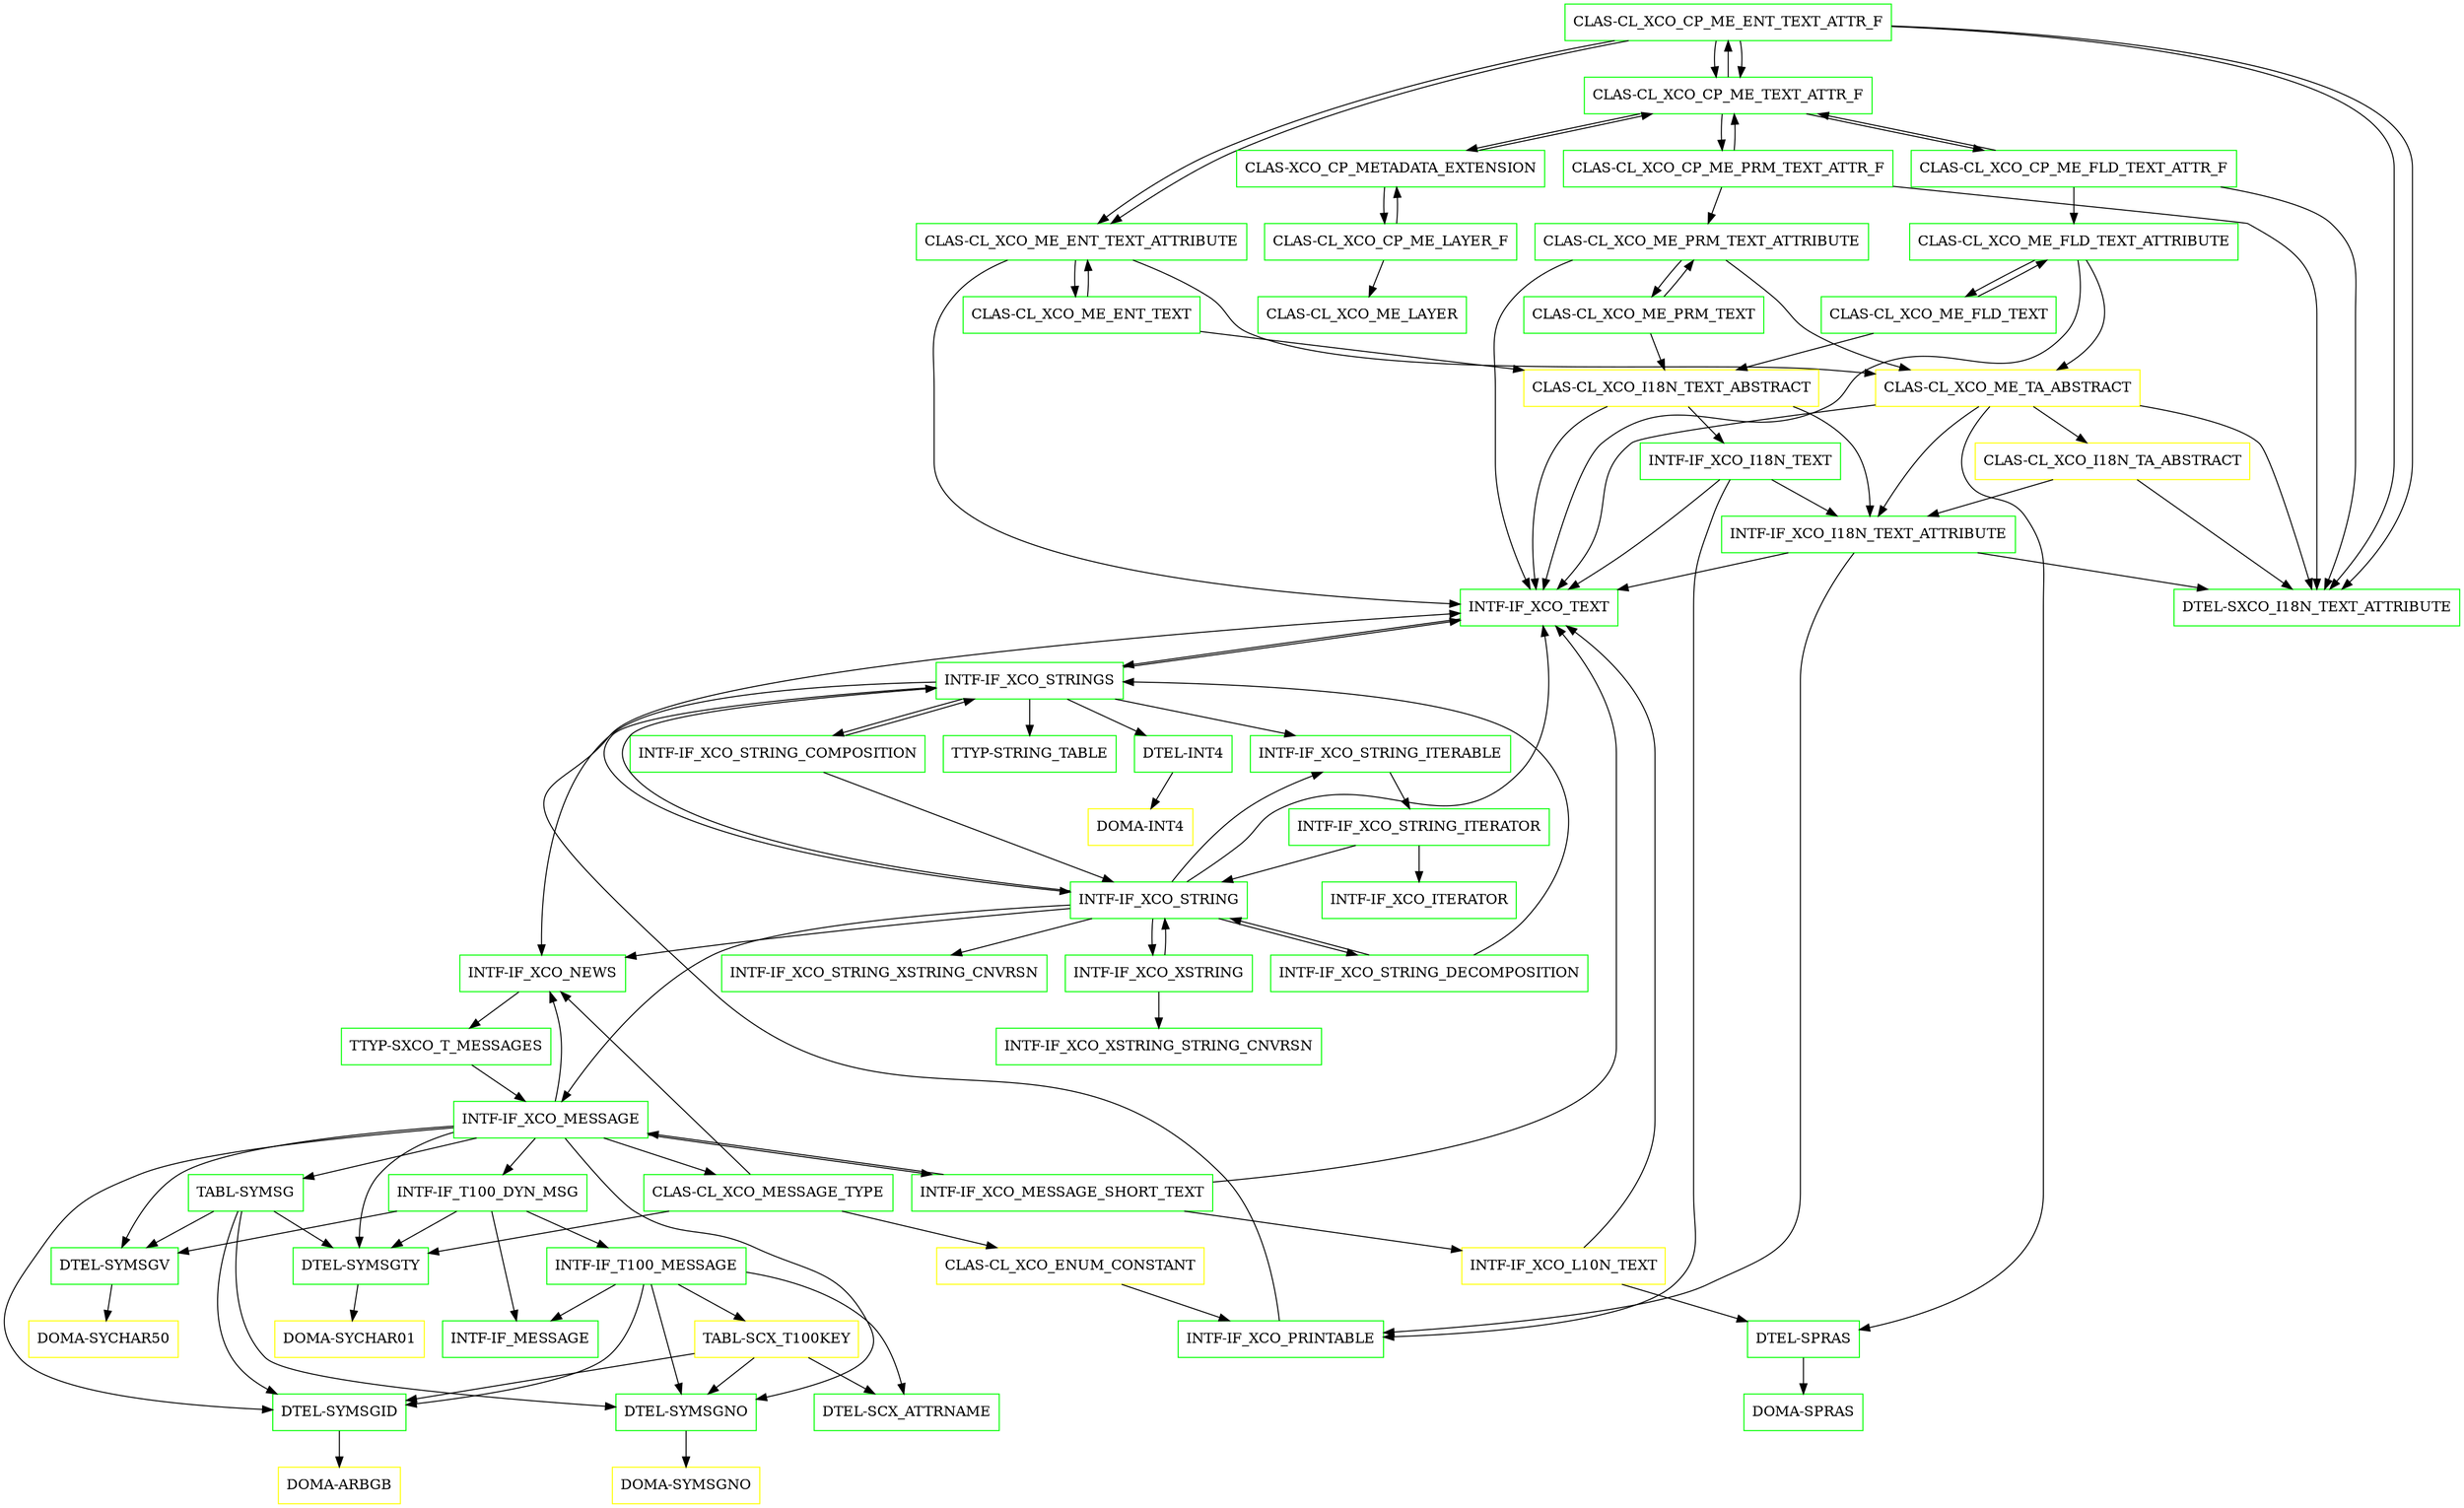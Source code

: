 digraph G {
  "CLAS-CL_XCO_CP_ME_ENT_TEXT_ATTR_F" [shape=box,color=green];
  "CLAS-CL_XCO_ME_ENT_TEXT_ATTRIBUTE" [shape=box,color=green,URL="./CLAS_CL_XCO_ME_ENT_TEXT_ATTRIBUTE.html"];
  "CLAS-CL_XCO_ME_ENT_TEXT" [shape=box,color=green,URL="./CLAS_CL_XCO_ME_ENT_TEXT.html"];
  "CLAS-CL_XCO_I18N_TEXT_ABSTRACT" [shape=box,color=yellow,URL="./CLAS_CL_XCO_I18N_TEXT_ABSTRACT.html"];
  "INTF-IF_XCO_TEXT" [shape=box,color=green,URL="./INTF_IF_XCO_TEXT.html"];
  "INTF-IF_XCO_STRINGS" [shape=box,color=green,URL="./INTF_IF_XCO_STRINGS.html"];
  "INTF-IF_XCO_STRING_ITERABLE" [shape=box,color=green,URL="./INTF_IF_XCO_STRING_ITERABLE.html"];
  "INTF-IF_XCO_STRING_ITERATOR" [shape=box,color=green,URL="./INTF_IF_XCO_STRING_ITERATOR.html"];
  "INTF-IF_XCO_ITERATOR" [shape=box,color=green,URL="./INTF_IF_XCO_ITERATOR.html"];
  "INTF-IF_XCO_STRING" [shape=box,color=green,URL="./INTF_IF_XCO_STRING.html"];
  "INTF-IF_XCO_NEWS" [shape=box,color=green,URL="./INTF_IF_XCO_NEWS.html"];
  "TTYP-SXCO_T_MESSAGES" [shape=box,color=green,URL="./TTYP_SXCO_T_MESSAGES.html"];
  "INTF-IF_XCO_MESSAGE" [shape=box,color=green,URL="./INTF_IF_XCO_MESSAGE.html"];
  "INTF-IF_T100_DYN_MSG" [shape=box,color=green,URL="./INTF_IF_T100_DYN_MSG.html"];
  "INTF-IF_T100_MESSAGE" [shape=box,color=green,URL="./INTF_IF_T100_MESSAGE.html"];
  "INTF-IF_MESSAGE" [shape=box,color=green,URL="./INTF_IF_MESSAGE.html"];
  "TABL-SCX_T100KEY" [shape=box,color=yellow,URL="./TABL_SCX_T100KEY.html"];
  "DTEL-SCX_ATTRNAME" [shape=box,color=green,URL="./DTEL_SCX_ATTRNAME.html"];
  "DTEL-SYMSGNO" [shape=box,color=green,URL="./DTEL_SYMSGNO.html"];
  "DOMA-SYMSGNO" [shape=box,color=yellow,URL="./DOMA_SYMSGNO.html"];
  "DTEL-SYMSGID" [shape=box,color=green,URL="./DTEL_SYMSGID.html"];
  "DOMA-ARBGB" [shape=box,color=yellow,URL="./DOMA_ARBGB.html"];
  "DTEL-SYMSGTY" [shape=box,color=green,URL="./DTEL_SYMSGTY.html"];
  "DOMA-SYCHAR01" [shape=box,color=yellow,URL="./DOMA_SYCHAR01.html"];
  "DTEL-SYMSGV" [shape=box,color=green,URL="./DTEL_SYMSGV.html"];
  "DOMA-SYCHAR50" [shape=box,color=yellow,URL="./DOMA_SYCHAR50.html"];
  "INTF-IF_XCO_MESSAGE_SHORT_TEXT" [shape=box,color=green,URL="./INTF_IF_XCO_MESSAGE_SHORT_TEXT.html"];
  "INTF-IF_XCO_L10N_TEXT" [shape=box,color=yellow,URL="./INTF_IF_XCO_L10N_TEXT.html"];
  "DTEL-SPRAS" [shape=box,color=green,URL="./DTEL_SPRAS.html"];
  "DOMA-SPRAS" [shape=box,color=green,URL="./DOMA_SPRAS.html"];
  "CLAS-CL_XCO_MESSAGE_TYPE" [shape=box,color=green,URL="./CLAS_CL_XCO_MESSAGE_TYPE.html"];
  "CLAS-CL_XCO_ENUM_CONSTANT" [shape=box,color=yellow,URL="./CLAS_CL_XCO_ENUM_CONSTANT.html"];
  "INTF-IF_XCO_PRINTABLE" [shape=box,color=green,URL="./INTF_IF_XCO_PRINTABLE.html"];
  "TABL-SYMSG" [shape=box,color=green,URL="./TABL_SYMSG.html"];
  "INTF-IF_XCO_XSTRING" [shape=box,color=green,URL="./INTF_IF_XCO_XSTRING.html"];
  "INTF-IF_XCO_XSTRING_STRING_CNVRSN" [shape=box,color=green,URL="./INTF_IF_XCO_XSTRING_STRING_CNVRSN.html"];
  "INTF-IF_XCO_STRING_XSTRING_CNVRSN" [shape=box,color=green,URL="./INTF_IF_XCO_STRING_XSTRING_CNVRSN.html"];
  "INTF-IF_XCO_STRING_DECOMPOSITION" [shape=box,color=green,URL="./INTF_IF_XCO_STRING_DECOMPOSITION.html"];
  "INTF-IF_XCO_STRING_COMPOSITION" [shape=box,color=green,URL="./INTF_IF_XCO_STRING_COMPOSITION.html"];
  "TTYP-STRING_TABLE" [shape=box,color=green,URL="./TTYP_STRING_TABLE.html"];
  "DTEL-INT4" [shape=box,color=green,URL="./DTEL_INT4.html"];
  "DOMA-INT4" [shape=box,color=yellow,URL="./DOMA_INT4.html"];
  "INTF-IF_XCO_I18N_TEXT_ATTRIBUTE" [shape=box,color=green,URL="./INTF_IF_XCO_I18N_TEXT_ATTRIBUTE.html"];
  "DTEL-SXCO_I18N_TEXT_ATTRIBUTE" [shape=box,color=green,URL="./DTEL_SXCO_I18N_TEXT_ATTRIBUTE.html"];
  "INTF-IF_XCO_I18N_TEXT" [shape=box,color=green,URL="./INTF_IF_XCO_I18N_TEXT.html"];
  "CLAS-CL_XCO_ME_TA_ABSTRACT" [shape=box,color=yellow,URL="./CLAS_CL_XCO_ME_TA_ABSTRACT.html"];
  "CLAS-CL_XCO_I18N_TA_ABSTRACT" [shape=box,color=yellow,URL="./CLAS_CL_XCO_I18N_TA_ABSTRACT.html"];
  "CLAS-CL_XCO_CP_ME_TEXT_ATTR_F" [shape=box,color=green,URL="./CLAS_CL_XCO_CP_ME_TEXT_ATTR_F.html"];
  "CLAS-CL_XCO_CP_ME_FLD_TEXT_ATTR_F" [shape=box,color=green,URL="./CLAS_CL_XCO_CP_ME_FLD_TEXT_ATTR_F.html"];
  "CLAS-CL_XCO_ME_FLD_TEXT_ATTRIBUTE" [shape=box,color=green,URL="./CLAS_CL_XCO_ME_FLD_TEXT_ATTRIBUTE.html"];
  "CLAS-CL_XCO_ME_FLD_TEXT" [shape=box,color=green,URL="./CLAS_CL_XCO_ME_FLD_TEXT.html"];
  "CLAS-CL_XCO_CP_ME_PRM_TEXT_ATTR_F" [shape=box,color=green,URL="./CLAS_CL_XCO_CP_ME_PRM_TEXT_ATTR_F.html"];
  "CLAS-CL_XCO_ME_PRM_TEXT_ATTRIBUTE" [shape=box,color=green,URL="./CLAS_CL_XCO_ME_PRM_TEXT_ATTRIBUTE.html"];
  "CLAS-CL_XCO_ME_PRM_TEXT" [shape=box,color=green,URL="./CLAS_CL_XCO_ME_PRM_TEXT.html"];
  "CLAS-CL_XCO_CP_ME_ENT_TEXT_ATTR_F" [shape=box,color=green,URL="./CLAS_CL_XCO_CP_ME_ENT_TEXT_ATTR_F.html"];
  "CLAS-XCO_CP_METADATA_EXTENSION" [shape=box,color=green,URL="./CLAS_XCO_CP_METADATA_EXTENSION.html"];
  "CLAS-CL_XCO_CP_ME_LAYER_F" [shape=box,color=green,URL="./CLAS_CL_XCO_CP_ME_LAYER_F.html"];
  "CLAS-CL_XCO_ME_LAYER" [shape=box,color=green,URL="./CLAS_CL_XCO_ME_LAYER.html"];
  "CLAS-CL_XCO_CP_ME_ENT_TEXT_ATTR_F" -> "DTEL-SXCO_I18N_TEXT_ATTRIBUTE";
  "CLAS-CL_XCO_CP_ME_ENT_TEXT_ATTR_F" -> "CLAS-CL_XCO_CP_ME_TEXT_ATTR_F";
  "CLAS-CL_XCO_CP_ME_ENT_TEXT_ATTR_F" -> "CLAS-CL_XCO_ME_ENT_TEXT_ATTRIBUTE";
  "CLAS-CL_XCO_ME_ENT_TEXT_ATTRIBUTE" -> "CLAS-CL_XCO_ME_TA_ABSTRACT";
  "CLAS-CL_XCO_ME_ENT_TEXT_ATTRIBUTE" -> "INTF-IF_XCO_TEXT";
  "CLAS-CL_XCO_ME_ENT_TEXT_ATTRIBUTE" -> "CLAS-CL_XCO_ME_ENT_TEXT";
  "CLAS-CL_XCO_ME_ENT_TEXT" -> "CLAS-CL_XCO_I18N_TEXT_ABSTRACT";
  "CLAS-CL_XCO_ME_ENT_TEXT" -> "CLAS-CL_XCO_ME_ENT_TEXT_ATTRIBUTE";
  "CLAS-CL_XCO_I18N_TEXT_ABSTRACT" -> "INTF-IF_XCO_I18N_TEXT";
  "CLAS-CL_XCO_I18N_TEXT_ABSTRACT" -> "INTF-IF_XCO_I18N_TEXT_ATTRIBUTE";
  "CLAS-CL_XCO_I18N_TEXT_ABSTRACT" -> "INTF-IF_XCO_TEXT";
  "INTF-IF_XCO_TEXT" -> "INTF-IF_XCO_STRINGS";
  "INTF-IF_XCO_STRINGS" -> "DTEL-INT4";
  "INTF-IF_XCO_STRINGS" -> "TTYP-STRING_TABLE";
  "INTF-IF_XCO_STRINGS" -> "INTF-IF_XCO_STRING";
  "INTF-IF_XCO_STRINGS" -> "INTF-IF_XCO_STRING_COMPOSITION";
  "INTF-IF_XCO_STRINGS" -> "INTF-IF_XCO_NEWS";
  "INTF-IF_XCO_STRINGS" -> "INTF-IF_XCO_TEXT";
  "INTF-IF_XCO_STRINGS" -> "INTF-IF_XCO_STRING_ITERABLE";
  "INTF-IF_XCO_STRING_ITERABLE" -> "INTF-IF_XCO_STRING_ITERATOR";
  "INTF-IF_XCO_STRING_ITERATOR" -> "INTF-IF_XCO_STRING";
  "INTF-IF_XCO_STRING_ITERATOR" -> "INTF-IF_XCO_ITERATOR";
  "INTF-IF_XCO_STRING" -> "INTF-IF_XCO_STRINGS";
  "INTF-IF_XCO_STRING" -> "INTF-IF_XCO_STRING_DECOMPOSITION";
  "INTF-IF_XCO_STRING" -> "INTF-IF_XCO_MESSAGE";
  "INTF-IF_XCO_STRING" -> "INTF-IF_XCO_STRING_XSTRING_CNVRSN";
  "INTF-IF_XCO_STRING" -> "INTF-IF_XCO_XSTRING";
  "INTF-IF_XCO_STRING" -> "INTF-IF_XCO_NEWS";
  "INTF-IF_XCO_STRING" -> "INTF-IF_XCO_TEXT";
  "INTF-IF_XCO_STRING" -> "INTF-IF_XCO_STRING_ITERABLE";
  "INTF-IF_XCO_NEWS" -> "TTYP-SXCO_T_MESSAGES";
  "TTYP-SXCO_T_MESSAGES" -> "INTF-IF_XCO_MESSAGE";
  "INTF-IF_XCO_MESSAGE" -> "TABL-SYMSG";
  "INTF-IF_XCO_MESSAGE" -> "DTEL-SYMSGTY";
  "INTF-IF_XCO_MESSAGE" -> "DTEL-SYMSGID";
  "INTF-IF_XCO_MESSAGE" -> "DTEL-SYMSGNO";
  "INTF-IF_XCO_MESSAGE" -> "DTEL-SYMSGV";
  "INTF-IF_XCO_MESSAGE" -> "CLAS-CL_XCO_MESSAGE_TYPE";
  "INTF-IF_XCO_MESSAGE" -> "INTF-IF_XCO_MESSAGE_SHORT_TEXT";
  "INTF-IF_XCO_MESSAGE" -> "INTF-IF_T100_DYN_MSG";
  "INTF-IF_XCO_MESSAGE" -> "INTF-IF_XCO_NEWS";
  "INTF-IF_T100_DYN_MSG" -> "DTEL-SYMSGV";
  "INTF-IF_T100_DYN_MSG" -> "DTEL-SYMSGTY";
  "INTF-IF_T100_DYN_MSG" -> "INTF-IF_MESSAGE";
  "INTF-IF_T100_DYN_MSG" -> "INTF-IF_T100_MESSAGE";
  "INTF-IF_T100_MESSAGE" -> "DTEL-SYMSGID";
  "INTF-IF_T100_MESSAGE" -> "DTEL-SYMSGNO";
  "INTF-IF_T100_MESSAGE" -> "DTEL-SCX_ATTRNAME";
  "INTF-IF_T100_MESSAGE" -> "TABL-SCX_T100KEY";
  "INTF-IF_T100_MESSAGE" -> "INTF-IF_MESSAGE";
  "TABL-SCX_T100KEY" -> "DTEL-SYMSGID";
  "TABL-SCX_T100KEY" -> "DTEL-SYMSGNO";
  "TABL-SCX_T100KEY" -> "DTEL-SCX_ATTRNAME";
  "DTEL-SYMSGNO" -> "DOMA-SYMSGNO";
  "DTEL-SYMSGID" -> "DOMA-ARBGB";
  "DTEL-SYMSGTY" -> "DOMA-SYCHAR01";
  "DTEL-SYMSGV" -> "DOMA-SYCHAR50";
  "INTF-IF_XCO_MESSAGE_SHORT_TEXT" -> "INTF-IF_XCO_MESSAGE";
  "INTF-IF_XCO_MESSAGE_SHORT_TEXT" -> "INTF-IF_XCO_TEXT";
  "INTF-IF_XCO_MESSAGE_SHORT_TEXT" -> "INTF-IF_XCO_L10N_TEXT";
  "INTF-IF_XCO_L10N_TEXT" -> "DTEL-SPRAS";
  "INTF-IF_XCO_L10N_TEXT" -> "INTF-IF_XCO_TEXT";
  "DTEL-SPRAS" -> "DOMA-SPRAS";
  "CLAS-CL_XCO_MESSAGE_TYPE" -> "DTEL-SYMSGTY";
  "CLAS-CL_XCO_MESSAGE_TYPE" -> "CLAS-CL_XCO_ENUM_CONSTANT";
  "CLAS-CL_XCO_MESSAGE_TYPE" -> "INTF-IF_XCO_NEWS";
  "CLAS-CL_XCO_ENUM_CONSTANT" -> "INTF-IF_XCO_PRINTABLE";
  "INTF-IF_XCO_PRINTABLE" -> "INTF-IF_XCO_TEXT";
  "TABL-SYMSG" -> "DTEL-SYMSGTY";
  "TABL-SYMSG" -> "DTEL-SYMSGID";
  "TABL-SYMSG" -> "DTEL-SYMSGNO";
  "TABL-SYMSG" -> "DTEL-SYMSGV";
  "INTF-IF_XCO_XSTRING" -> "INTF-IF_XCO_XSTRING_STRING_CNVRSN";
  "INTF-IF_XCO_XSTRING" -> "INTF-IF_XCO_STRING";
  "INTF-IF_XCO_STRING_DECOMPOSITION" -> "INTF-IF_XCO_STRING";
  "INTF-IF_XCO_STRING_DECOMPOSITION" -> "INTF-IF_XCO_STRINGS";
  "INTF-IF_XCO_STRING_COMPOSITION" -> "INTF-IF_XCO_STRINGS";
  "INTF-IF_XCO_STRING_COMPOSITION" -> "INTF-IF_XCO_STRING";
  "DTEL-INT4" -> "DOMA-INT4";
  "INTF-IF_XCO_I18N_TEXT_ATTRIBUTE" -> "DTEL-SXCO_I18N_TEXT_ATTRIBUTE";
  "INTF-IF_XCO_I18N_TEXT_ATTRIBUTE" -> "INTF-IF_XCO_TEXT";
  "INTF-IF_XCO_I18N_TEXT_ATTRIBUTE" -> "INTF-IF_XCO_PRINTABLE";
  "INTF-IF_XCO_I18N_TEXT" -> "INTF-IF_XCO_I18N_TEXT_ATTRIBUTE";
  "INTF-IF_XCO_I18N_TEXT" -> "INTF-IF_XCO_TEXT";
  "INTF-IF_XCO_I18N_TEXT" -> "INTF-IF_XCO_PRINTABLE";
  "CLAS-CL_XCO_ME_TA_ABSTRACT" -> "DTEL-SXCO_I18N_TEXT_ATTRIBUTE";
  "CLAS-CL_XCO_ME_TA_ABSTRACT" -> "DTEL-SPRAS";
  "CLAS-CL_XCO_ME_TA_ABSTRACT" -> "CLAS-CL_XCO_I18N_TA_ABSTRACT";
  "CLAS-CL_XCO_ME_TA_ABSTRACT" -> "INTF-IF_XCO_I18N_TEXT_ATTRIBUTE";
  "CLAS-CL_XCO_ME_TA_ABSTRACT" -> "INTF-IF_XCO_TEXT";
  "CLAS-CL_XCO_I18N_TA_ABSTRACT" -> "DTEL-SXCO_I18N_TEXT_ATTRIBUTE";
  "CLAS-CL_XCO_I18N_TA_ABSTRACT" -> "INTF-IF_XCO_I18N_TEXT_ATTRIBUTE";
  "CLAS-CL_XCO_CP_ME_TEXT_ATTR_F" -> "CLAS-XCO_CP_METADATA_EXTENSION";
  "CLAS-CL_XCO_CP_ME_TEXT_ATTR_F" -> "CLAS-CL_XCO_CP_ME_ENT_TEXT_ATTR_F";
  "CLAS-CL_XCO_CP_ME_TEXT_ATTR_F" -> "CLAS-CL_XCO_CP_ME_PRM_TEXT_ATTR_F";
  "CLAS-CL_XCO_CP_ME_TEXT_ATTR_F" -> "CLAS-CL_XCO_CP_ME_FLD_TEXT_ATTR_F";
  "CLAS-CL_XCO_CP_ME_FLD_TEXT_ATTR_F" -> "DTEL-SXCO_I18N_TEXT_ATTRIBUTE";
  "CLAS-CL_XCO_CP_ME_FLD_TEXT_ATTR_F" -> "CLAS-CL_XCO_CP_ME_TEXT_ATTR_F";
  "CLAS-CL_XCO_CP_ME_FLD_TEXT_ATTR_F" -> "CLAS-CL_XCO_ME_FLD_TEXT_ATTRIBUTE";
  "CLAS-CL_XCO_ME_FLD_TEXT_ATTRIBUTE" -> "CLAS-CL_XCO_ME_TA_ABSTRACT";
  "CLAS-CL_XCO_ME_FLD_TEXT_ATTRIBUTE" -> "INTF-IF_XCO_TEXT";
  "CLAS-CL_XCO_ME_FLD_TEXT_ATTRIBUTE" -> "CLAS-CL_XCO_ME_FLD_TEXT";
  "CLAS-CL_XCO_ME_FLD_TEXT" -> "CLAS-CL_XCO_I18N_TEXT_ABSTRACT";
  "CLAS-CL_XCO_ME_FLD_TEXT" -> "CLAS-CL_XCO_ME_FLD_TEXT_ATTRIBUTE";
  "CLAS-CL_XCO_CP_ME_PRM_TEXT_ATTR_F" -> "DTEL-SXCO_I18N_TEXT_ATTRIBUTE";
  "CLAS-CL_XCO_CP_ME_PRM_TEXT_ATTR_F" -> "CLAS-CL_XCO_CP_ME_TEXT_ATTR_F";
  "CLAS-CL_XCO_CP_ME_PRM_TEXT_ATTR_F" -> "CLAS-CL_XCO_ME_PRM_TEXT_ATTRIBUTE";
  "CLAS-CL_XCO_ME_PRM_TEXT_ATTRIBUTE" -> "CLAS-CL_XCO_ME_TA_ABSTRACT";
  "CLAS-CL_XCO_ME_PRM_TEXT_ATTRIBUTE" -> "INTF-IF_XCO_TEXT";
  "CLAS-CL_XCO_ME_PRM_TEXT_ATTRIBUTE" -> "CLAS-CL_XCO_ME_PRM_TEXT";
  "CLAS-CL_XCO_ME_PRM_TEXT" -> "CLAS-CL_XCO_I18N_TEXT_ABSTRACT";
  "CLAS-CL_XCO_ME_PRM_TEXT" -> "CLAS-CL_XCO_ME_PRM_TEXT_ATTRIBUTE";
  "CLAS-CL_XCO_CP_ME_ENT_TEXT_ATTR_F" -> "DTEL-SXCO_I18N_TEXT_ATTRIBUTE";
  "CLAS-CL_XCO_CP_ME_ENT_TEXT_ATTR_F" -> "CLAS-CL_XCO_CP_ME_TEXT_ATTR_F";
  "CLAS-CL_XCO_CP_ME_ENT_TEXT_ATTR_F" -> "CLAS-CL_XCO_ME_ENT_TEXT_ATTRIBUTE";
  "CLAS-XCO_CP_METADATA_EXTENSION" -> "CLAS-CL_XCO_CP_ME_LAYER_F";
  "CLAS-XCO_CP_METADATA_EXTENSION" -> "CLAS-CL_XCO_CP_ME_TEXT_ATTR_F";
  "CLAS-CL_XCO_CP_ME_LAYER_F" -> "CLAS-XCO_CP_METADATA_EXTENSION";
  "CLAS-CL_XCO_CP_ME_LAYER_F" -> "CLAS-CL_XCO_ME_LAYER";
}
